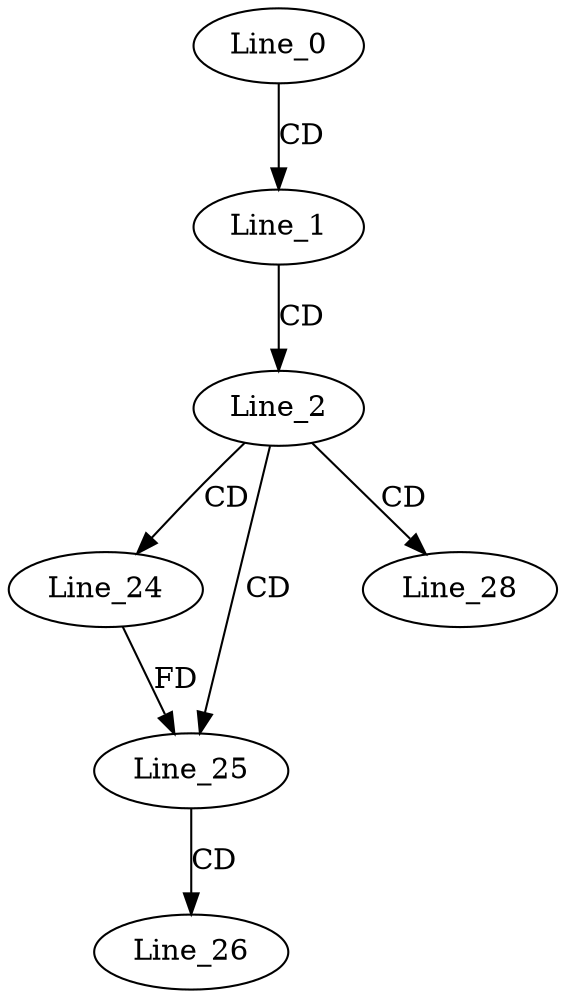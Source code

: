 digraph G {
  Line_0;
  Line_1;
  Line_2;
  Line_24;
  Line_25;
  Line_25;
  Line_26;
  Line_28;
  Line_28;
  Line_0 -> Line_1 [ label="CD" ];
  Line_1 -> Line_2 [ label="CD" ];
  Line_2 -> Line_24 [ label="CD" ];
  Line_2 -> Line_25 [ label="CD" ];
  Line_24 -> Line_25 [ label="FD" ];
  Line_25 -> Line_26 [ label="CD" ];
  Line_2 -> Line_28 [ label="CD" ];
}
